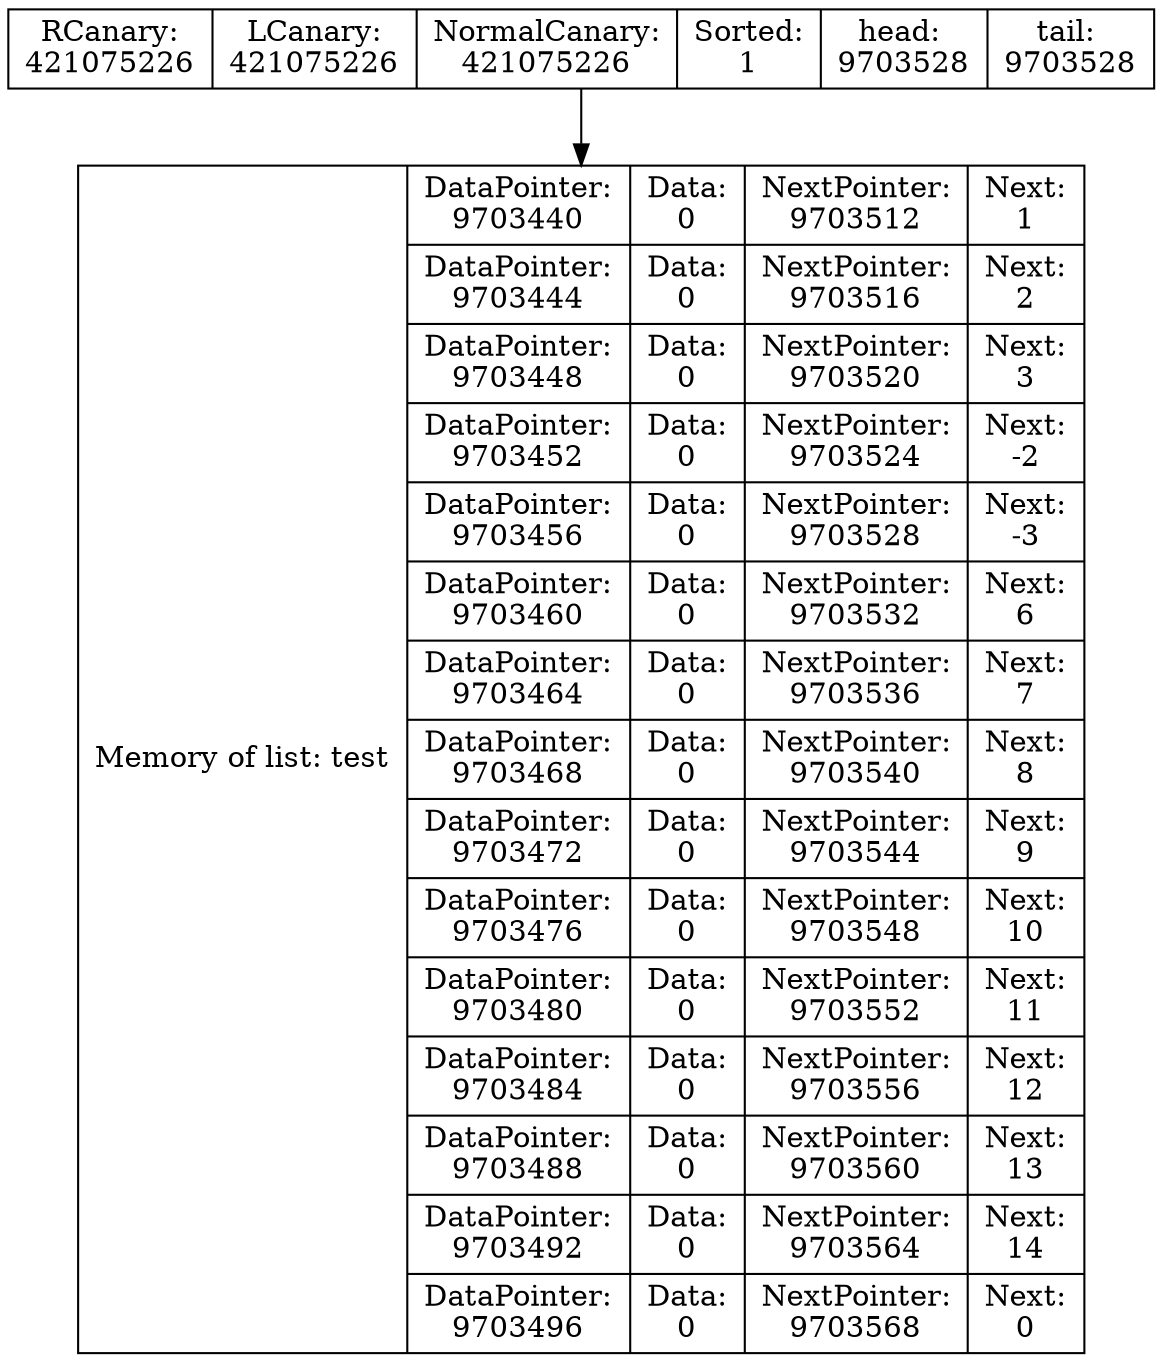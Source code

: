 digraph G{
data [shape=record,label="{Memory of list: test} | {{DataPointer:\n9703440 | Data:\n0 | NextPointer:\n9703512 | Next:\n1}
| {DataPointer:\n9703444 | Data:\n0 | NextPointer:\n9703516 | Next:\n2}
| {DataPointer:\n9703448 | Data:\n0 | NextPointer:\n9703520 | Next:\n3}
| {DataPointer:\n9703452 | Data:\n0 | NextPointer:\n9703524 | Next:\n-2}
| {DataPointer:\n9703456 | Data:\n0 | NextPointer:\n9703528 | Next:\n-3}
| {DataPointer:\n9703460 | Data:\n0 | NextPointer:\n9703532 | Next:\n6}
| {DataPointer:\n9703464 | Data:\n0 | NextPointer:\n9703536 | Next:\n7}
| {DataPointer:\n9703468 | Data:\n0 | NextPointer:\n9703540 | Next:\n8}
| {DataPointer:\n9703472 | Data:\n0 | NextPointer:\n9703544 | Next:\n9}
| {DataPointer:\n9703476 | Data:\n0 | NextPointer:\n9703548 | Next:\n10}
| {DataPointer:\n9703480 | Data:\n0 | NextPointer:\n9703552 | Next:\n11}
| {DataPointer:\n9703484 | Data:\n0 | NextPointer:\n9703556 | Next:\n12}
| {DataPointer:\n9703488 | Data:\n0 | NextPointer:\n9703560 | Next:\n13}
| {DataPointer:\n9703492 | Data:\n0 | NextPointer:\n9703564 | Next:\n14}
| {DataPointer:\n9703496 | Data:\n0 | NextPointer:\n9703568 | Next:\n0}
}"];
Shild [shape=record,label=" RCanary:\n421075226 | LCanary:\n421075226  | NormalCanary:\n421075226 | Sorted:\n1 | head: \n9703528 | tail: \n9703528 "];
Shild->data
}

